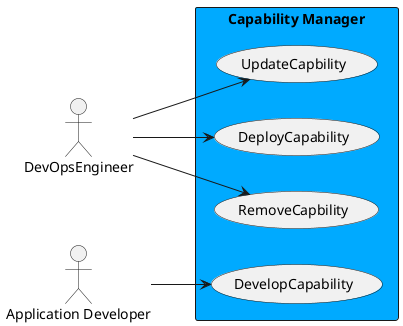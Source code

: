 @startuml

left to right direction
Actor "DevOpsEngineer" as DevOpsEngineer
Actor "Application Developer" as ApplicationDeveloper
Actor "DevOpsEngineer" as DevOpsEngineer
Actor "DevOpsEngineer" as DevOpsEngineer


rectangle "Capability Manager" #00aaff {
usecase "DeployCapability" as DeployCapability
    DevOpsEngineer --> DeployCapability
    usecase "DevelopCapability" as DevelopCapability
    ApplicationDeveloper --> DevelopCapability
    usecase "RemoveCapbility" as RemoveCapbility
    DevOpsEngineer --> RemoveCapbility
    usecase "UpdateCapbility" as UpdateCapbility
    DevOpsEngineer --> UpdateCapbility
    }


@enduml
